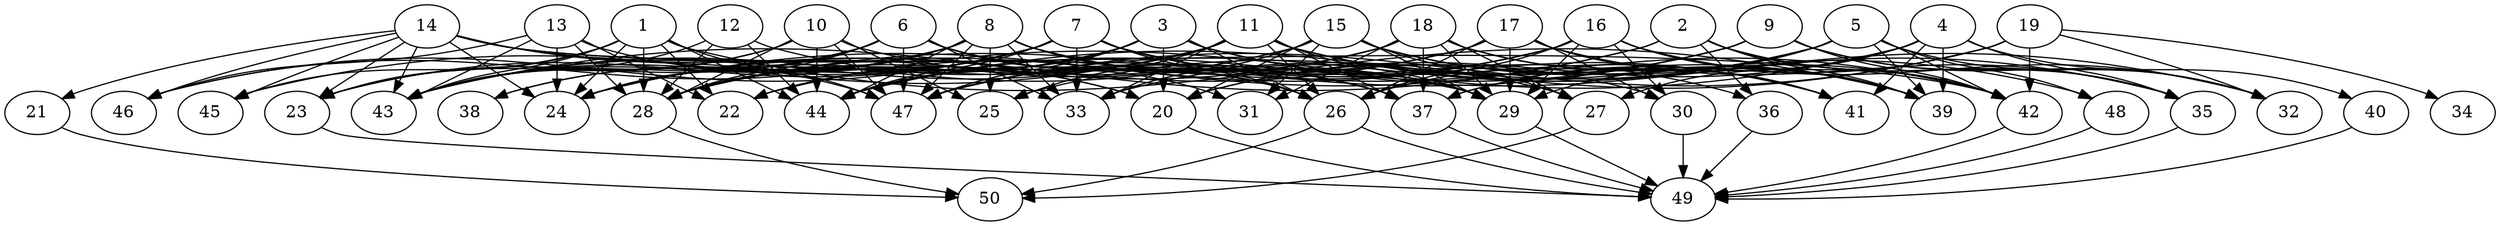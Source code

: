 // DAG automatically generated by daggen at Thu Oct  3 14:07:57 2019
// ./daggen --dot -n 50 --ccr 0.4 --fat 0.9 --regular 0.5 --density 0.6 --mindata 5242880 --maxdata 52428800 
digraph G {
  1 [size="124976640", alpha="0.18", expect_size="49990656"] 
  1 -> 22 [size ="49990656"]
  1 -> 23 [size ="49990656"]
  1 -> 24 [size ="49990656"]
  1 -> 28 [size ="49990656"]
  1 -> 39 [size ="49990656"]
  1 -> 43 [size ="49990656"]
  1 -> 44 [size ="49990656"]
  1 -> 45 [size ="49990656"]
  1 -> 47 [size ="49990656"]
  2 [size="77120000", alpha="0.16", expect_size="30848000"] 
  2 -> 24 [size ="30848000"]
  2 -> 35 [size ="30848000"]
  2 -> 36 [size ="30848000"]
  2 -> 39 [size ="30848000"]
  2 -> 42 [size ="30848000"]
  2 -> 43 [size ="30848000"]
  3 [size="126832640", alpha="0.09", expect_size="50733056"] 
  3 -> 20 [size ="50733056"]
  3 -> 22 [size ="50733056"]
  3 -> 24 [size ="50733056"]
  3 -> 26 [size ="50733056"]
  3 -> 28 [size ="50733056"]
  3 -> 32 [size ="50733056"]
  3 -> 41 [size ="50733056"]
  3 -> 44 [size ="50733056"]
  3 -> 47 [size ="50733056"]
  4 [size="104304640", alpha="0.19", expect_size="41721856"] 
  4 -> 20 [size ="41721856"]
  4 -> 22 [size ="41721856"]
  4 -> 27 [size ="41721856"]
  4 -> 35 [size ="41721856"]
  4 -> 37 [size ="41721856"]
  4 -> 39 [size ="41721856"]
  4 -> 40 [size ="41721856"]
  4 -> 41 [size ="41721856"]
  5 [size="51074560", alpha="0.06", expect_size="20429824"] 
  5 -> 20 [size ="20429824"]
  5 -> 25 [size ="20429824"]
  5 -> 26 [size ="20429824"]
  5 -> 29 [size ="20429824"]
  5 -> 32 [size ="20429824"]
  5 -> 39 [size ="20429824"]
  5 -> 42 [size ="20429824"]
  5 -> 47 [size ="20429824"]
  5 -> 48 [size ="20429824"]
  6 [size="93017600", alpha="0.15", expect_size="37207040"] 
  6 -> 23 [size ="37207040"]
  6 -> 24 [size ="37207040"]
  6 -> 26 [size ="37207040"]
  6 -> 28 [size ="37207040"]
  6 -> 31 [size ="37207040"]
  6 -> 33 [size ="37207040"]
  6 -> 37 [size ="37207040"]
  6 -> 43 [size ="37207040"]
  6 -> 47 [size ="37207040"]
  7 [size="37985280", alpha="0.06", expect_size="15194112"] 
  7 -> 23 [size ="15194112"]
  7 -> 26 [size ="15194112"]
  7 -> 28 [size ="15194112"]
  7 -> 29 [size ="15194112"]
  7 -> 33 [size ="15194112"]
  7 -> 36 [size ="15194112"]
  7 -> 38 [size ="15194112"]
  7 -> 41 [size ="15194112"]
  7 -> 42 [size ="15194112"]
  7 -> 43 [size ="15194112"]
  7 -> 44 [size ="15194112"]
  7 -> 46 [size ="15194112"]
  8 [size="22745600", alpha="0.16", expect_size="9098240"] 
  8 -> 24 [size ="9098240"]
  8 -> 25 [size ="9098240"]
  8 -> 26 [size ="9098240"]
  8 -> 28 [size ="9098240"]
  8 -> 29 [size ="9098240"]
  8 -> 30 [size ="9098240"]
  8 -> 33 [size ="9098240"]
  8 -> 37 [size ="9098240"]
  8 -> 38 [size ="9098240"]
  8 -> 43 [size ="9098240"]
  8 -> 44 [size ="9098240"]
  8 -> 46 [size ="9098240"]
  8 -> 47 [size ="9098240"]
  9 [size="92710400", alpha="0.19", expect_size="37084160"] 
  9 -> 28 [size ="37084160"]
  9 -> 32 [size ="37084160"]
  9 -> 33 [size ="37084160"]
  9 -> 35 [size ="37084160"]
  9 -> 42 [size ="37084160"]
  9 -> 44 [size ="37084160"]
  10 [size="17441280", alpha="0.07", expect_size="6976512"] 
  10 -> 23 [size ="6976512"]
  10 -> 25 [size ="6976512"]
  10 -> 27 [size ="6976512"]
  10 -> 28 [size ="6976512"]
  10 -> 43 [size ="6976512"]
  10 -> 44 [size ="6976512"]
  10 -> 47 [size ="6976512"]
  11 [size="78146560", alpha="0.20", expect_size="31258624"] 
  11 -> 24 [size ="31258624"]
  11 -> 25 [size ="31258624"]
  11 -> 26 [size ="31258624"]
  11 -> 28 [size ="31258624"]
  11 -> 29 [size ="31258624"]
  11 -> 33 [size ="31258624"]
  11 -> 35 [size ="31258624"]
  11 -> 37 [size ="31258624"]
  11 -> 39 [size ="31258624"]
  11 -> 43 [size ="31258624"]
  11 -> 44 [size ="31258624"]
  11 -> 45 [size ="31258624"]
  11 -> 48 [size ="31258624"]
  12 [size="65006080", alpha="0.11", expect_size="26002432"] 
  12 -> 28 [size ="26002432"]
  12 -> 37 [size ="26002432"]
  12 -> 43 [size ="26002432"]
  12 -> 44 [size ="26002432"]
  13 [size="41108480", alpha="0.08", expect_size="16443392"] 
  13 -> 20 [size ="16443392"]
  13 -> 22 [size ="16443392"]
  13 -> 24 [size ="16443392"]
  13 -> 28 [size ="16443392"]
  13 -> 43 [size ="16443392"]
  13 -> 46 [size ="16443392"]
  14 [size="93207040", alpha="0.07", expect_size="37282816"] 
  14 -> 20 [size ="37282816"]
  14 -> 21 [size ="37282816"]
  14 -> 23 [size ="37282816"]
  14 -> 24 [size ="37282816"]
  14 -> 29 [size ="37282816"]
  14 -> 42 [size ="37282816"]
  14 -> 43 [size ="37282816"]
  14 -> 45 [size ="37282816"]
  14 -> 46 [size ="37282816"]
  14 -> 47 [size ="37282816"]
  15 [size="88762880", alpha="0.10", expect_size="35505152"] 
  15 -> 20 [size ="35505152"]
  15 -> 27 [size ="35505152"]
  15 -> 28 [size ="35505152"]
  15 -> 29 [size ="35505152"]
  15 -> 31 [size ="35505152"]
  15 -> 33 [size ="35505152"]
  15 -> 39 [size ="35505152"]
  15 -> 42 [size ="35505152"]
  15 -> 43 [size ="35505152"]
  16 [size="122731520", alpha="0.17", expect_size="49092608"] 
  16 -> 22 [size ="49092608"]
  16 -> 26 [size ="49092608"]
  16 -> 28 [size ="49092608"]
  16 -> 29 [size ="49092608"]
  16 -> 30 [size ="49092608"]
  16 -> 32 [size ="49092608"]
  16 -> 39 [size ="49092608"]
  16 -> 42 [size ="49092608"]
  16 -> 47 [size ="49092608"]
  17 [size="91686400", alpha="0.03", expect_size="36674560"] 
  17 -> 24 [size ="36674560"]
  17 -> 26 [size ="36674560"]
  17 -> 29 [size ="36674560"]
  17 -> 30 [size ="36674560"]
  17 -> 35 [size ="36674560"]
  17 -> 41 [size ="36674560"]
  17 -> 47 [size ="36674560"]
  18 [size="125440000", alpha="0.08", expect_size="50176000"] 
  18 -> 24 [size ="50176000"]
  18 -> 27 [size ="50176000"]
  18 -> 29 [size ="50176000"]
  18 -> 31 [size ="50176000"]
  18 -> 37 [size ="50176000"]
  18 -> 39 [size ="50176000"]
  18 -> 41 [size ="50176000"]
  18 -> 44 [size ="50176000"]
  18 -> 47 [size ="50176000"]
  19 [size="103403520", alpha="0.14", expect_size="41361408"] 
  19 -> 32 [size ="41361408"]
  19 -> 34 [size ="41361408"]
  19 -> 37 [size ="41361408"]
  19 -> 42 [size ="41361408"]
  19 -> 44 [size ="41361408"]
  19 -> 47 [size ="41361408"]
  20 [size="97093120", alpha="0.01", expect_size="38837248"] 
  20 -> 49 [size ="38837248"]
  21 [size="18800640", alpha="0.07", expect_size="7520256"] 
  21 -> 50 [size ="7520256"]
  22 [size="16376320", alpha="0.04", expect_size="6550528"] 
  23 [size="79173120", alpha="0.00", expect_size="31669248"] 
  23 -> 49 [size ="31669248"]
  24 [size="125342720", alpha="0.12", expect_size="50137088"] 
  25 [size="50063360", alpha="0.10", expect_size="20025344"] 
  26 [size="108812800", alpha="0.02", expect_size="43525120"] 
  26 -> 49 [size ="43525120"]
  26 -> 50 [size ="43525120"]
  27 [size="88898560", alpha="0.18", expect_size="35559424"] 
  27 -> 50 [size ="35559424"]
  28 [size="106055680", alpha="0.15", expect_size="42422272"] 
  28 -> 50 [size ="42422272"]
  29 [size="35978240", alpha="0.06", expect_size="14391296"] 
  29 -> 49 [size ="14391296"]
  30 [size="116544000", alpha="0.18", expect_size="46617600"] 
  30 -> 49 [size ="46617600"]
  31 [size="121259520", alpha="0.01", expect_size="48503808"] 
  32 [size="44034560", alpha="0.12", expect_size="17613824"] 
  33 [size="66844160", alpha="0.09", expect_size="26737664"] 
  34 [size="67489280", alpha="0.19", expect_size="26995712"] 
  35 [size="19205120", alpha="0.01", expect_size="7682048"] 
  35 -> 49 [size ="7682048"]
  36 [size="77923840", alpha="0.03", expect_size="31169536"] 
  36 -> 49 [size ="31169536"]
  37 [size="87626240", alpha="0.17", expect_size="35050496"] 
  37 -> 49 [size ="35050496"]
  38 [size="73190400", alpha="0.11", expect_size="29276160"] 
  39 [size="44257280", alpha="0.00", expect_size="17702912"] 
  40 [size="80430080", alpha="0.03", expect_size="32172032"] 
  40 -> 49 [size ="32172032"]
  41 [size="68075520", alpha="0.08", expect_size="27230208"] 
  42 [size="72235520", alpha="0.12", expect_size="28894208"] 
  42 -> 49 [size ="28894208"]
  43 [size="26846720", alpha="0.08", expect_size="10738688"] 
  44 [size="77875200", alpha="0.03", expect_size="31150080"] 
  45 [size="69491200", alpha="0.05", expect_size="27796480"] 
  46 [size="77350400", alpha="0.02", expect_size="30940160"] 
  47 [size="93120000", alpha="0.12", expect_size="37248000"] 
  48 [size="77409280", alpha="0.19", expect_size="30963712"] 
  48 -> 49 [size ="30963712"]
  49 [size="24591360", alpha="0.09", expect_size="9836544"] 
  50 [size="24960000", alpha="0.16", expect_size="9984000"] 
}
